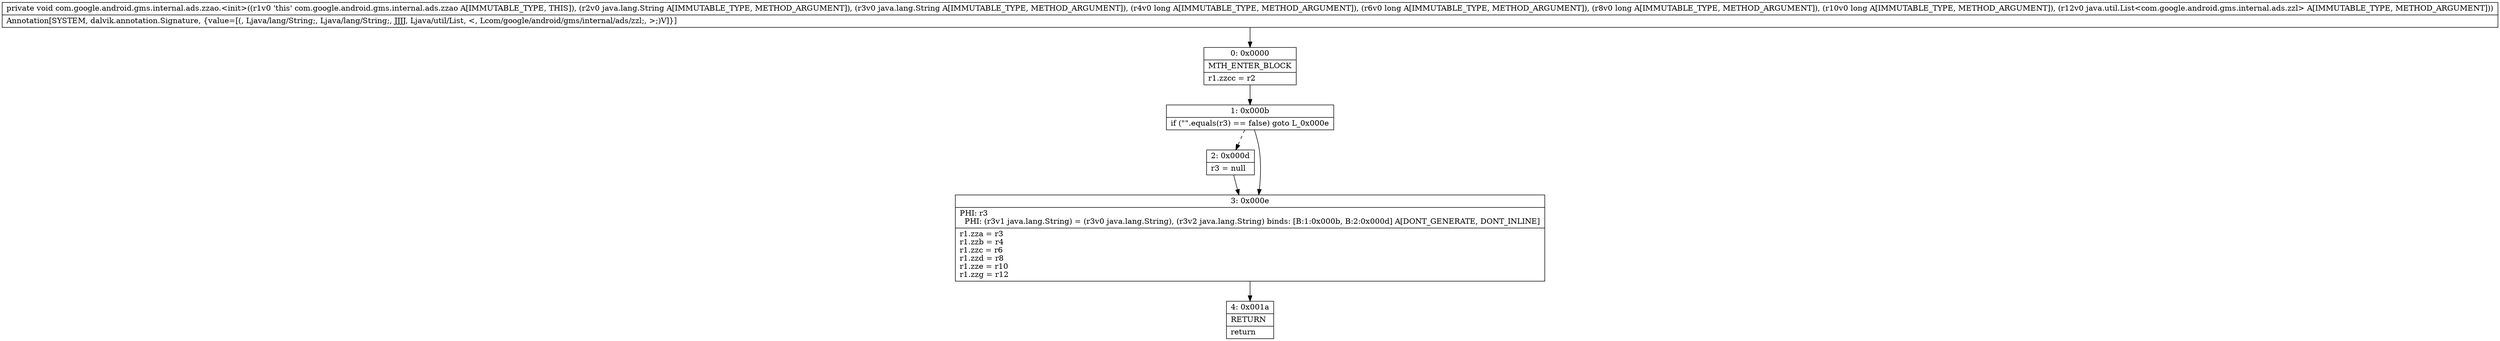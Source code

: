 digraph "CFG forcom.google.android.gms.internal.ads.zzao.\<init\>(Ljava\/lang\/String;Ljava\/lang\/String;JJJJLjava\/util\/List;)V" {
Node_0 [shape=record,label="{0\:\ 0x0000|MTH_ENTER_BLOCK\l|r1.zzcc = r2\l}"];
Node_1 [shape=record,label="{1\:\ 0x000b|if (\"\".equals(r3) == false) goto L_0x000e\l}"];
Node_2 [shape=record,label="{2\:\ 0x000d|r3 = null\l}"];
Node_3 [shape=record,label="{3\:\ 0x000e|PHI: r3 \l  PHI: (r3v1 java.lang.String) = (r3v0 java.lang.String), (r3v2 java.lang.String) binds: [B:1:0x000b, B:2:0x000d] A[DONT_GENERATE, DONT_INLINE]\l|r1.zza = r3\lr1.zzb = r4\lr1.zzc = r6\lr1.zzd = r8\lr1.zze = r10\lr1.zzg = r12\l}"];
Node_4 [shape=record,label="{4\:\ 0x001a|RETURN\l|return\l}"];
MethodNode[shape=record,label="{private void com.google.android.gms.internal.ads.zzao.\<init\>((r1v0 'this' com.google.android.gms.internal.ads.zzao A[IMMUTABLE_TYPE, THIS]), (r2v0 java.lang.String A[IMMUTABLE_TYPE, METHOD_ARGUMENT]), (r3v0 java.lang.String A[IMMUTABLE_TYPE, METHOD_ARGUMENT]), (r4v0 long A[IMMUTABLE_TYPE, METHOD_ARGUMENT]), (r6v0 long A[IMMUTABLE_TYPE, METHOD_ARGUMENT]), (r8v0 long A[IMMUTABLE_TYPE, METHOD_ARGUMENT]), (r10v0 long A[IMMUTABLE_TYPE, METHOD_ARGUMENT]), (r12v0 java.util.List\<com.google.android.gms.internal.ads.zzl\> A[IMMUTABLE_TYPE, METHOD_ARGUMENT]))  | Annotation[SYSTEM, dalvik.annotation.Signature, \{value=[(, Ljava\/lang\/String;, Ljava\/lang\/String;, JJJJ, Ljava\/util\/List, \<, Lcom\/google\/android\/gms\/internal\/ads\/zzl;, \>;)V]\}]\l}"];
MethodNode -> Node_0;
Node_0 -> Node_1;
Node_1 -> Node_2[style=dashed];
Node_1 -> Node_3;
Node_2 -> Node_3;
Node_3 -> Node_4;
}

